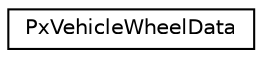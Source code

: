 digraph "Graphical Class Hierarchy"
{
  edge [fontname="Helvetica",fontsize="10",labelfontname="Helvetica",labelfontsize="10"];
  node [fontname="Helvetica",fontsize="10",shape=record];
  rankdir="LR";
  Node0 [label="PxVehicleWheelData",height=0.2,width=0.4,color="black", fillcolor="white", style="filled",URL="$classPxVehicleWheelData.html"];
}
